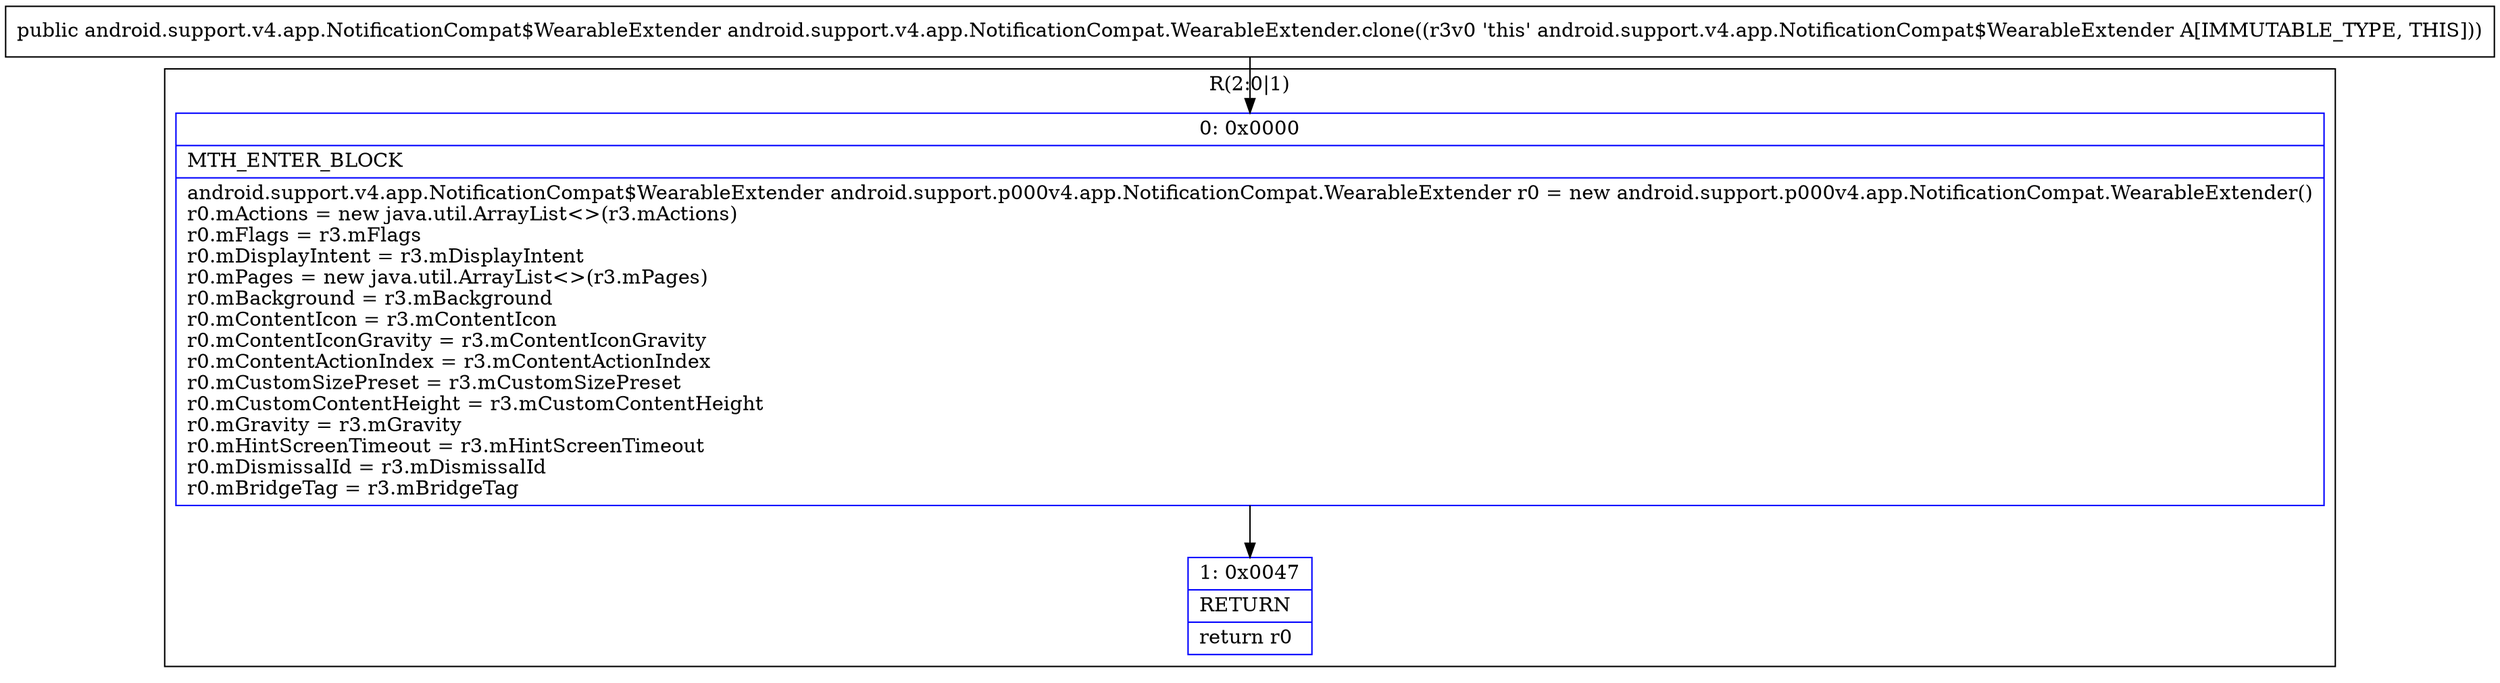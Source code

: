 digraph "CFG forandroid.support.v4.app.NotificationCompat.WearableExtender.clone()Landroid\/support\/v4\/app\/NotificationCompat$WearableExtender;" {
subgraph cluster_Region_551550659 {
label = "R(2:0|1)";
node [shape=record,color=blue];
Node_0 [shape=record,label="{0\:\ 0x0000|MTH_ENTER_BLOCK\l|android.support.v4.app.NotificationCompat$WearableExtender android.support.p000v4.app.NotificationCompat.WearableExtender r0 = new android.support.p000v4.app.NotificationCompat.WearableExtender()\lr0.mActions = new java.util.ArrayList\<\>(r3.mActions)\lr0.mFlags = r3.mFlags\lr0.mDisplayIntent = r3.mDisplayIntent\lr0.mPages = new java.util.ArrayList\<\>(r3.mPages)\lr0.mBackground = r3.mBackground\lr0.mContentIcon = r3.mContentIcon\lr0.mContentIconGravity = r3.mContentIconGravity\lr0.mContentActionIndex = r3.mContentActionIndex\lr0.mCustomSizePreset = r3.mCustomSizePreset\lr0.mCustomContentHeight = r3.mCustomContentHeight\lr0.mGravity = r3.mGravity\lr0.mHintScreenTimeout = r3.mHintScreenTimeout\lr0.mDismissalId = r3.mDismissalId\lr0.mBridgeTag = r3.mBridgeTag\l}"];
Node_1 [shape=record,label="{1\:\ 0x0047|RETURN\l|return r0\l}"];
}
MethodNode[shape=record,label="{public android.support.v4.app.NotificationCompat$WearableExtender android.support.v4.app.NotificationCompat.WearableExtender.clone((r3v0 'this' android.support.v4.app.NotificationCompat$WearableExtender A[IMMUTABLE_TYPE, THIS])) }"];
MethodNode -> Node_0;
Node_0 -> Node_1;
}

